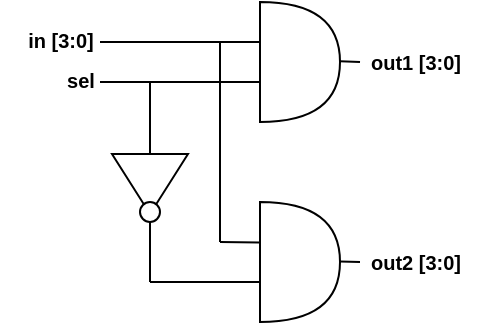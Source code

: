 <mxfile>
    <diagram id="PkcBlHhPvtz-_KXrimHW" name="Page-1">
        <mxGraphModel dx="390" dy="322" grid="0" gridSize="10" guides="1" tooltips="1" connect="1" arrows="1" fold="1" page="1" pageScale="1" pageWidth="850" pageHeight="1100" background="#ffffff" math="0" shadow="0">
            <root>
                <mxCell id="0"/>
                <mxCell id="1" parent="0"/>
                <mxCell id="3" value="" style="shape=or;whiteSpace=wrap;html=1;strokeColor=#000000;fillColor=#FFFFFF;" parent="1" vertex="1">
                    <mxGeometry x="290" y="200" width="40" height="60" as="geometry"/>
                </mxCell>
                <mxCell id="6" value="&lt;b style=&quot;font-size: 10px;&quot;&gt;&lt;font style=&quot;font-size: 10px;&quot;&gt;in [3:0]&lt;/font&gt;&lt;/b&gt;" style="text;html=1;align=center;verticalAlign=middle;resizable=0;points=[];autosize=1;strokeColor=none;fillColor=none;fontColor=#000000;fontSize=10;" parent="1" vertex="1">
                    <mxGeometry x="160" y="104" width="60" height="30" as="geometry"/>
                </mxCell>
                <mxCell id="7" value="" style="endArrow=none;html=1;strokeColor=#000000;strokeWidth=1;" parent="1" edge="1">
                    <mxGeometry width="50" height="50" relative="1" as="geometry">
                        <mxPoint x="270" y="120" as="sourcePoint"/>
                        <mxPoint x="270" y="220" as="targetPoint"/>
                    </mxGeometry>
                </mxCell>
                <mxCell id="9" value="" style="shape=or;whiteSpace=wrap;html=1;strokeColor=#000000;fillColor=#FFFFFF;" parent="1" vertex="1">
                    <mxGeometry x="290" y="100" width="40" height="60" as="geometry"/>
                </mxCell>
                <mxCell id="10" value="" style="endArrow=none;html=1;strokeColor=#000000;strokeWidth=1;entryX=-0.007;entryY=0.337;entryDx=0;entryDy=0;entryPerimeter=0;" parent="1" target="3" edge="1">
                    <mxGeometry width="50" height="50" relative="1" as="geometry">
                        <mxPoint x="270" y="220" as="sourcePoint"/>
                        <mxPoint x="280" y="240" as="targetPoint"/>
                    </mxGeometry>
                </mxCell>
                <mxCell id="11" value="" style="endArrow=none;html=1;strokeColor=#000000;strokeWidth=1;" parent="1" edge="1">
                    <mxGeometry width="50" height="50" relative="1" as="geometry">
                        <mxPoint x="290" y="120" as="sourcePoint"/>
                        <mxPoint x="210" y="120" as="targetPoint"/>
                    </mxGeometry>
                </mxCell>
                <mxCell id="12" value="" style="endArrow=none;html=1;strokeColor=#000000;strokeWidth=1;" parent="1" edge="1">
                    <mxGeometry width="50" height="50" relative="1" as="geometry">
                        <mxPoint x="290" y="140" as="sourcePoint"/>
                        <mxPoint x="210" y="140" as="targetPoint"/>
                    </mxGeometry>
                </mxCell>
                <mxCell id="13" value="&lt;b&gt;sel&lt;/b&gt;" style="text;html=1;align=center;verticalAlign=middle;resizable=0;points=[];autosize=1;strokeColor=none;fillColor=none;fontColor=#000000;fontSize=10;" parent="1" vertex="1">
                    <mxGeometry x="180" y="124" width="40" height="30" as="geometry"/>
                </mxCell>
                <mxCell id="19" value="" style="triangle;whiteSpace=wrap;html=1;fontSize=10;fontColor=#000000;rotation=90;fillColor=#FFFFFF;strokeColor=#000000;" parent="1" vertex="1">
                    <mxGeometry x="220" y="172" width="30" height="38" as="geometry"/>
                </mxCell>
                <mxCell id="20" value="" style="ellipse;whiteSpace=wrap;html=1;aspect=fixed;fontSize=10;fontColor=#000000;fillColor=#FFFFFF;strokeColor=#000000;" parent="1" vertex="1">
                    <mxGeometry x="230" y="200" width="10" height="10" as="geometry"/>
                </mxCell>
                <mxCell id="21" value="" style="endArrow=none;html=1;strokeColor=#000000;strokeWidth=1;exitX=0;exitY=0.5;exitDx=0;exitDy=0;" parent="1" source="19" edge="1">
                    <mxGeometry width="50" height="50" relative="1" as="geometry">
                        <mxPoint x="200" y="170" as="sourcePoint"/>
                        <mxPoint x="235" y="140" as="targetPoint"/>
                    </mxGeometry>
                </mxCell>
                <mxCell id="22" value="" style="endArrow=none;html=1;strokeColor=#000000;strokeWidth=1;entryX=0.5;entryY=1;entryDx=0;entryDy=0;" parent="1" target="20" edge="1">
                    <mxGeometry width="50" height="50" relative="1" as="geometry">
                        <mxPoint x="235" y="240" as="sourcePoint"/>
                        <mxPoint x="210" y="150" as="targetPoint"/>
                    </mxGeometry>
                </mxCell>
                <mxCell id="23" value="" style="endArrow=none;html=1;strokeColor=#000000;strokeWidth=1;" parent="1" edge="1">
                    <mxGeometry width="50" height="50" relative="1" as="geometry">
                        <mxPoint x="290" y="240" as="sourcePoint"/>
                        <mxPoint x="235" y="240" as="targetPoint"/>
                    </mxGeometry>
                </mxCell>
                <mxCell id="25" value="" style="endArrow=none;html=1;strokeColor=#000000;strokeWidth=1;" parent="1" edge="1">
                    <mxGeometry width="50" height="50" relative="1" as="geometry">
                        <mxPoint x="340" y="130" as="sourcePoint"/>
                        <mxPoint x="330" y="129.66" as="targetPoint"/>
                    </mxGeometry>
                </mxCell>
                <mxCell id="27" value="" style="endArrow=none;html=1;strokeColor=#000000;strokeWidth=1;jumpSize=6;" parent="1" edge="1">
                    <mxGeometry width="50" height="50" relative="1" as="geometry">
                        <mxPoint x="340" y="230" as="sourcePoint"/>
                        <mxPoint x="330" y="229.8" as="targetPoint"/>
                    </mxGeometry>
                </mxCell>
                <mxCell id="28" value="&lt;b&gt;&amp;nbsp; &amp;nbsp; &amp;nbsp; &amp;nbsp; &amp;nbsp;out1 [3:0]&lt;/b&gt;" style="text;html=1;align=center;verticalAlign=middle;resizable=0;points=[];autosize=1;strokeColor=none;fillColor=none;fontColor=#000000;fontSize=10;" parent="1" vertex="1">
                    <mxGeometry x="310" y="115" width="90" height="30" as="geometry"/>
                </mxCell>
                <mxCell id="33" value="&lt;b&gt;&amp;nbsp; &amp;nbsp; &amp;nbsp; &amp;nbsp; &amp;nbsp;out2 [3:0]&lt;/b&gt;" style="text;html=1;align=center;verticalAlign=middle;resizable=0;points=[];autosize=1;strokeColor=none;fillColor=none;fontColor=#000000;fontSize=10;" vertex="1" parent="1">
                    <mxGeometry x="310" y="215" width="90" height="30" as="geometry"/>
                </mxCell>
            </root>
        </mxGraphModel>
    </diagram>
</mxfile>